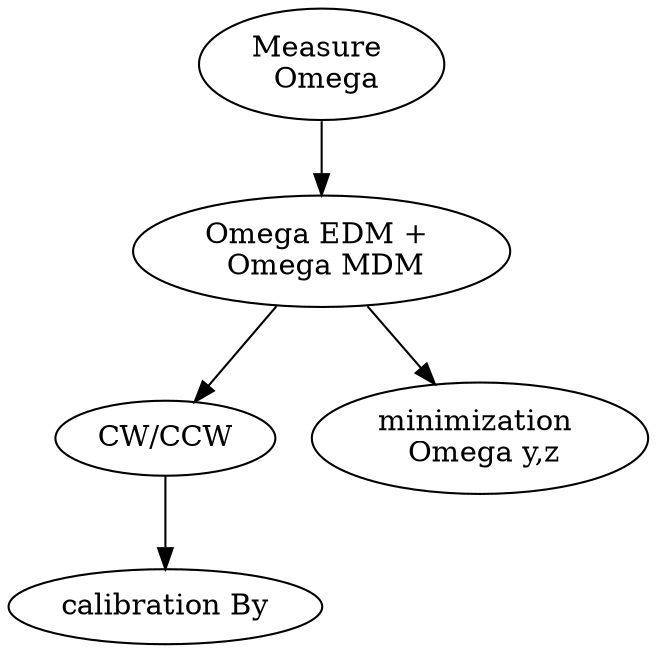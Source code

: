 digraph G{

"Measure \n Omega" -> "Omega EDM + \n Omega MDM"
"Omega EDM + \n Omega MDM" -> {"CW/CCW"
 "minimization \n Omega y,z"}
"CW/CCW" -> "calibration By"

}